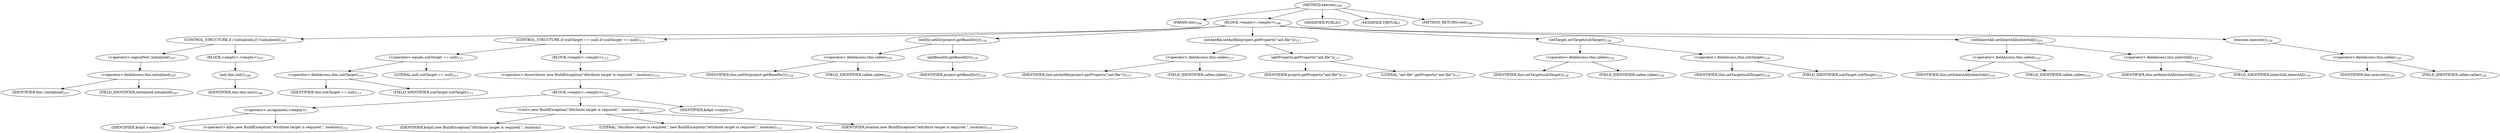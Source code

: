 digraph "execute" {  
"75" [label = <(METHOD,execute)<SUB>106</SUB>> ]
"6" [label = <(PARAM,this)<SUB>106</SUB>> ]
"76" [label = <(BLOCK,&lt;empty&gt;,&lt;empty&gt;)<SUB>106</SUB>> ]
"77" [label = <(CONTROL_STRUCTURE,if (!initialized),if (!initialized))<SUB>107</SUB>> ]
"78" [label = <(&lt;operator&gt;.logicalNot,!initialized)<SUB>107</SUB>> ]
"79" [label = <(&lt;operator&gt;.fieldAccess,this.initialized)<SUB>107</SUB>> ]
"80" [label = <(IDENTIFIER,this,!initialized)<SUB>107</SUB>> ]
"81" [label = <(FIELD_IDENTIFIER,initialized,initialized)<SUB>107</SUB>> ]
"82" [label = <(BLOCK,&lt;empty&gt;,&lt;empty&gt;)<SUB>107</SUB>> ]
"83" [label = <(init,this.init())<SUB>108</SUB>> ]
"5" [label = <(IDENTIFIER,this,this.init())<SUB>108</SUB>> ]
"84" [label = <(CONTROL_STRUCTURE,if (subTarget == null),if (subTarget == null))<SUB>111</SUB>> ]
"85" [label = <(&lt;operator&gt;.equals,subTarget == null)<SUB>111</SUB>> ]
"86" [label = <(&lt;operator&gt;.fieldAccess,this.subTarget)<SUB>111</SUB>> ]
"87" [label = <(IDENTIFIER,this,subTarget == null)<SUB>111</SUB>> ]
"88" [label = <(FIELD_IDENTIFIER,subTarget,subTarget)<SUB>111</SUB>> ]
"89" [label = <(LITERAL,null,subTarget == null)<SUB>111</SUB>> ]
"90" [label = <(BLOCK,&lt;empty&gt;,&lt;empty&gt;)<SUB>111</SUB>> ]
"91" [label = <(&lt;operator&gt;.throw,throw new BuildException(&quot;Attribute target is required.&quot;, location);)<SUB>112</SUB>> ]
"92" [label = <(BLOCK,&lt;empty&gt;,&lt;empty&gt;)<SUB>112</SUB>> ]
"93" [label = <(&lt;operator&gt;.assignment,&lt;empty&gt;)> ]
"94" [label = <(IDENTIFIER,$obj0,&lt;empty&gt;)> ]
"95" [label = <(&lt;operator&gt;.alloc,new BuildException(&quot;Attribute target is required.&quot;, location))<SUB>112</SUB>> ]
"96" [label = <(&lt;init&gt;,new BuildException(&quot;Attribute target is required.&quot;, location))<SUB>112</SUB>> ]
"97" [label = <(IDENTIFIER,$obj0,new BuildException(&quot;Attribute target is required.&quot;, location))> ]
"98" [label = <(LITERAL,&quot;Attribute target is required.&quot;,new BuildException(&quot;Attribute target is required.&quot;, location))<SUB>112</SUB>> ]
"99" [label = <(IDENTIFIER,location,new BuildException(&quot;Attribute target is required.&quot;, location))<SUB>113</SUB>> ]
"100" [label = <(IDENTIFIER,$obj0,&lt;empty&gt;)> ]
"101" [label = <(setDir,setDir(project.getBaseDir()))<SUB>116</SUB>> ]
"102" [label = <(&lt;operator&gt;.fieldAccess,this.callee)<SUB>116</SUB>> ]
"103" [label = <(IDENTIFIER,this,setDir(project.getBaseDir()))<SUB>116</SUB>> ]
"104" [label = <(FIELD_IDENTIFIER,callee,callee)<SUB>116</SUB>> ]
"105" [label = <(getBaseDir,getBaseDir())<SUB>116</SUB>> ]
"106" [label = <(IDENTIFIER,project,getBaseDir())<SUB>116</SUB>> ]
"107" [label = <(setAntfile,setAntfile(project.getProperty(&quot;ant.file&quot;)))<SUB>117</SUB>> ]
"108" [label = <(&lt;operator&gt;.fieldAccess,this.callee)<SUB>117</SUB>> ]
"109" [label = <(IDENTIFIER,this,setAntfile(project.getProperty(&quot;ant.file&quot;)))<SUB>117</SUB>> ]
"110" [label = <(FIELD_IDENTIFIER,callee,callee)<SUB>117</SUB>> ]
"111" [label = <(getProperty,getProperty(&quot;ant.file&quot;))<SUB>117</SUB>> ]
"112" [label = <(IDENTIFIER,project,getProperty(&quot;ant.file&quot;))<SUB>117</SUB>> ]
"113" [label = <(LITERAL,&quot;ant.file&quot;,getProperty(&quot;ant.file&quot;))<SUB>117</SUB>> ]
"114" [label = <(setTarget,setTarget(subTarget))<SUB>118</SUB>> ]
"115" [label = <(&lt;operator&gt;.fieldAccess,this.callee)<SUB>118</SUB>> ]
"116" [label = <(IDENTIFIER,this,setTarget(subTarget))<SUB>118</SUB>> ]
"117" [label = <(FIELD_IDENTIFIER,callee,callee)<SUB>118</SUB>> ]
"118" [label = <(&lt;operator&gt;.fieldAccess,this.subTarget)<SUB>118</SUB>> ]
"119" [label = <(IDENTIFIER,this,setTarget(subTarget))<SUB>118</SUB>> ]
"120" [label = <(FIELD_IDENTIFIER,subTarget,subTarget)<SUB>118</SUB>> ]
"121" [label = <(setInheritAll,setInheritAll(inheritAll))<SUB>119</SUB>> ]
"122" [label = <(&lt;operator&gt;.fieldAccess,this.callee)<SUB>119</SUB>> ]
"123" [label = <(IDENTIFIER,this,setInheritAll(inheritAll))<SUB>119</SUB>> ]
"124" [label = <(FIELD_IDENTIFIER,callee,callee)<SUB>119</SUB>> ]
"125" [label = <(&lt;operator&gt;.fieldAccess,this.inheritAll)<SUB>119</SUB>> ]
"126" [label = <(IDENTIFIER,this,setInheritAll(inheritAll))<SUB>119</SUB>> ]
"127" [label = <(FIELD_IDENTIFIER,inheritAll,inheritAll)<SUB>119</SUB>> ]
"128" [label = <(execute,execute())<SUB>120</SUB>> ]
"129" [label = <(&lt;operator&gt;.fieldAccess,this.callee)<SUB>120</SUB>> ]
"130" [label = <(IDENTIFIER,this,execute())<SUB>120</SUB>> ]
"131" [label = <(FIELD_IDENTIFIER,callee,callee)<SUB>120</SUB>> ]
"132" [label = <(MODIFIER,PUBLIC)> ]
"133" [label = <(MODIFIER,VIRTUAL)> ]
"134" [label = <(METHOD_RETURN,void)<SUB>106</SUB>> ]
  "75" -> "6" 
  "75" -> "76" 
  "75" -> "132" 
  "75" -> "133" 
  "75" -> "134" 
  "76" -> "77" 
  "76" -> "84" 
  "76" -> "101" 
  "76" -> "107" 
  "76" -> "114" 
  "76" -> "121" 
  "76" -> "128" 
  "77" -> "78" 
  "77" -> "82" 
  "78" -> "79" 
  "79" -> "80" 
  "79" -> "81" 
  "82" -> "83" 
  "83" -> "5" 
  "84" -> "85" 
  "84" -> "90" 
  "85" -> "86" 
  "85" -> "89" 
  "86" -> "87" 
  "86" -> "88" 
  "90" -> "91" 
  "91" -> "92" 
  "92" -> "93" 
  "92" -> "96" 
  "92" -> "100" 
  "93" -> "94" 
  "93" -> "95" 
  "96" -> "97" 
  "96" -> "98" 
  "96" -> "99" 
  "101" -> "102" 
  "101" -> "105" 
  "102" -> "103" 
  "102" -> "104" 
  "105" -> "106" 
  "107" -> "108" 
  "107" -> "111" 
  "108" -> "109" 
  "108" -> "110" 
  "111" -> "112" 
  "111" -> "113" 
  "114" -> "115" 
  "114" -> "118" 
  "115" -> "116" 
  "115" -> "117" 
  "118" -> "119" 
  "118" -> "120" 
  "121" -> "122" 
  "121" -> "125" 
  "122" -> "123" 
  "122" -> "124" 
  "125" -> "126" 
  "125" -> "127" 
  "128" -> "129" 
  "129" -> "130" 
  "129" -> "131" 
}
